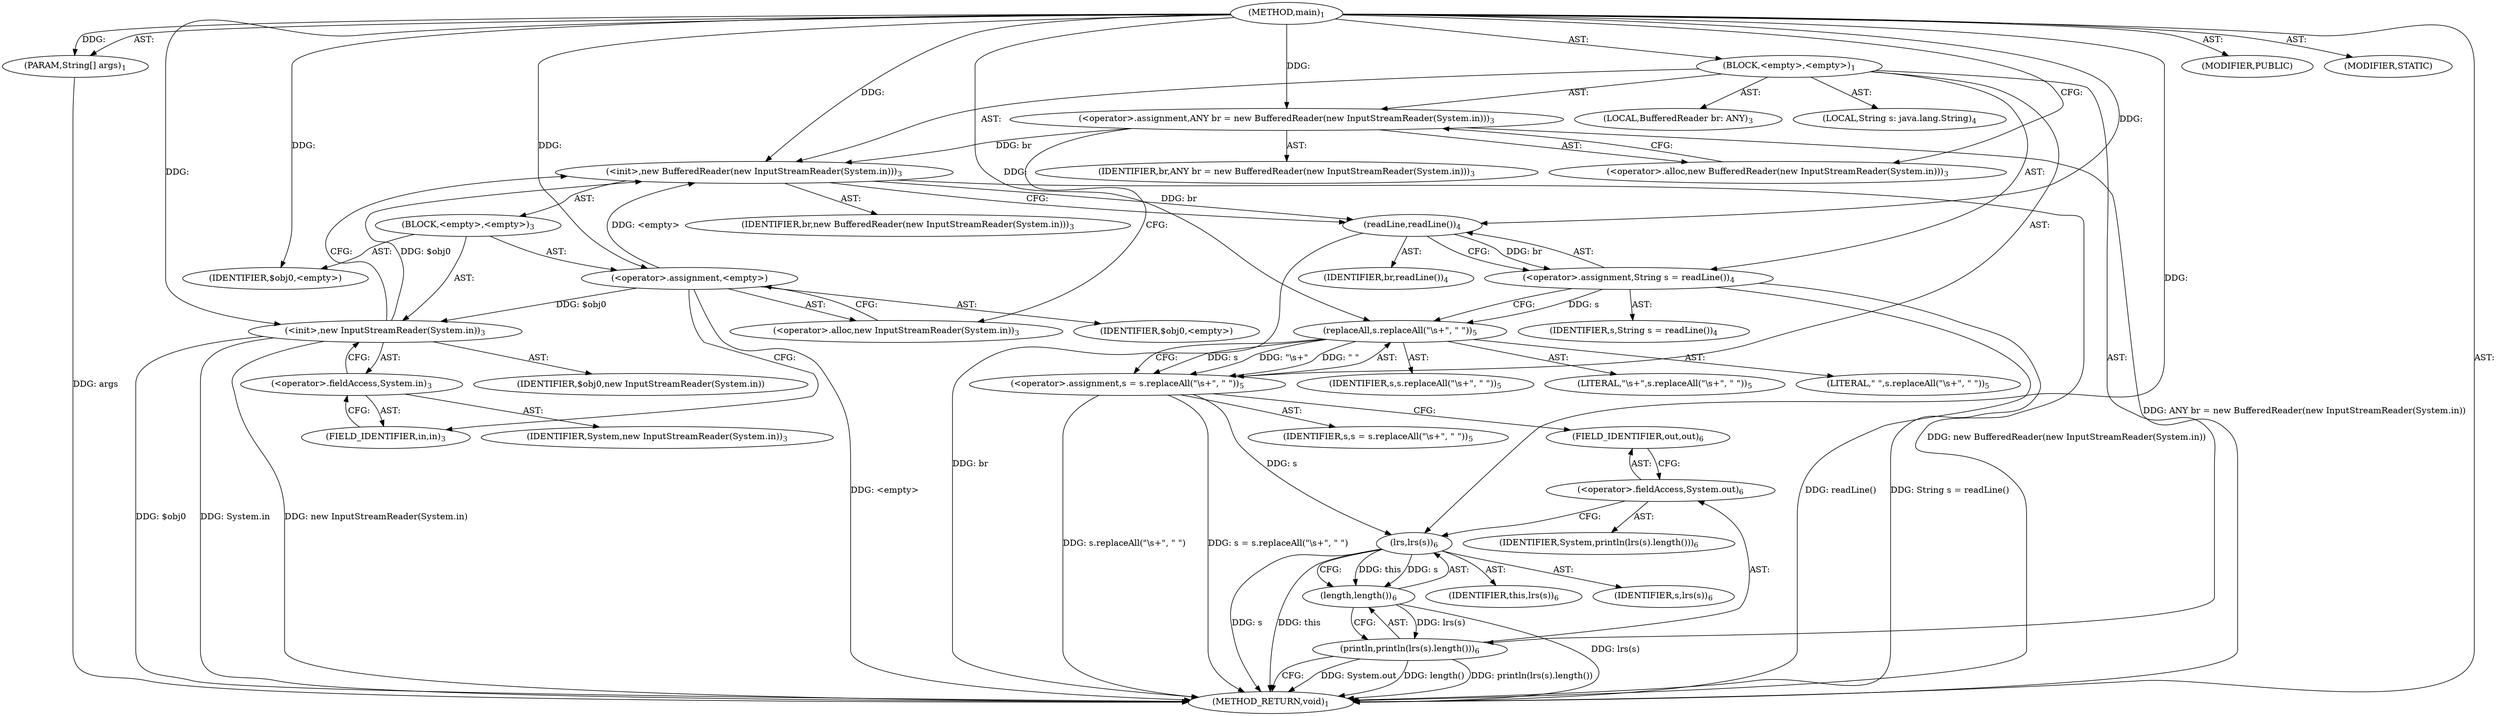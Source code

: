 digraph "main" {  
"19" [label = <(METHOD,main)<SUB>1</SUB>> ]
"20" [label = <(PARAM,String[] args)<SUB>1</SUB>> ]
"21" [label = <(BLOCK,&lt;empty&gt;,&lt;empty&gt;)<SUB>1</SUB>> ]
"4" [label = <(LOCAL,BufferedReader br: ANY)<SUB>3</SUB>> ]
"22" [label = <(&lt;operator&gt;.assignment,ANY br = new BufferedReader(new InputStreamReader(System.in)))<SUB>3</SUB>> ]
"23" [label = <(IDENTIFIER,br,ANY br = new BufferedReader(new InputStreamReader(System.in)))<SUB>3</SUB>> ]
"24" [label = <(&lt;operator&gt;.alloc,new BufferedReader(new InputStreamReader(System.in)))<SUB>3</SUB>> ]
"25" [label = <(&lt;init&gt;,new BufferedReader(new InputStreamReader(System.in)))<SUB>3</SUB>> ]
"3" [label = <(IDENTIFIER,br,new BufferedReader(new InputStreamReader(System.in)))<SUB>3</SUB>> ]
"26" [label = <(BLOCK,&lt;empty&gt;,&lt;empty&gt;)<SUB>3</SUB>> ]
"27" [label = <(&lt;operator&gt;.assignment,&lt;empty&gt;)> ]
"28" [label = <(IDENTIFIER,$obj0,&lt;empty&gt;)> ]
"29" [label = <(&lt;operator&gt;.alloc,new InputStreamReader(System.in))<SUB>3</SUB>> ]
"30" [label = <(&lt;init&gt;,new InputStreamReader(System.in))<SUB>3</SUB>> ]
"31" [label = <(IDENTIFIER,$obj0,new InputStreamReader(System.in))> ]
"32" [label = <(&lt;operator&gt;.fieldAccess,System.in)<SUB>3</SUB>> ]
"33" [label = <(IDENTIFIER,System,new InputStreamReader(System.in))<SUB>3</SUB>> ]
"34" [label = <(FIELD_IDENTIFIER,in,in)<SUB>3</SUB>> ]
"35" [label = <(IDENTIFIER,$obj0,&lt;empty&gt;)> ]
"36" [label = <(LOCAL,String s: java.lang.String)<SUB>4</SUB>> ]
"37" [label = <(&lt;operator&gt;.assignment,String s = readLine())<SUB>4</SUB>> ]
"38" [label = <(IDENTIFIER,s,String s = readLine())<SUB>4</SUB>> ]
"39" [label = <(readLine,readLine())<SUB>4</SUB>> ]
"40" [label = <(IDENTIFIER,br,readLine())<SUB>4</SUB>> ]
"41" [label = <(&lt;operator&gt;.assignment,s = s.replaceAll(&quot;\\s+&quot;, &quot; &quot;))<SUB>5</SUB>> ]
"42" [label = <(IDENTIFIER,s,s = s.replaceAll(&quot;\\s+&quot;, &quot; &quot;))<SUB>5</SUB>> ]
"43" [label = <(replaceAll,s.replaceAll(&quot;\\s+&quot;, &quot; &quot;))<SUB>5</SUB>> ]
"44" [label = <(IDENTIFIER,s,s.replaceAll(&quot;\\s+&quot;, &quot; &quot;))<SUB>5</SUB>> ]
"45" [label = <(LITERAL,&quot;\\s+&quot;,s.replaceAll(&quot;\\s+&quot;, &quot; &quot;))<SUB>5</SUB>> ]
"46" [label = <(LITERAL,&quot; &quot;,s.replaceAll(&quot;\\s+&quot;, &quot; &quot;))<SUB>5</SUB>> ]
"47" [label = <(println,println(lrs(s).length()))<SUB>6</SUB>> ]
"48" [label = <(&lt;operator&gt;.fieldAccess,System.out)<SUB>6</SUB>> ]
"49" [label = <(IDENTIFIER,System,println(lrs(s).length()))<SUB>6</SUB>> ]
"50" [label = <(FIELD_IDENTIFIER,out,out)<SUB>6</SUB>> ]
"51" [label = <(length,length())<SUB>6</SUB>> ]
"52" [label = <(lrs,lrs(s))<SUB>6</SUB>> ]
"53" [label = <(IDENTIFIER,this,lrs(s))<SUB>6</SUB>> ]
"54" [label = <(IDENTIFIER,s,lrs(s))<SUB>6</SUB>> ]
"55" [label = <(MODIFIER,PUBLIC)> ]
"56" [label = <(MODIFIER,STATIC)> ]
"57" [label = <(METHOD_RETURN,void)<SUB>1</SUB>> ]
  "19" -> "20"  [ label = "AST: "] 
  "19" -> "21"  [ label = "AST: "] 
  "19" -> "55"  [ label = "AST: "] 
  "19" -> "56"  [ label = "AST: "] 
  "19" -> "57"  [ label = "AST: "] 
  "21" -> "4"  [ label = "AST: "] 
  "21" -> "22"  [ label = "AST: "] 
  "21" -> "25"  [ label = "AST: "] 
  "21" -> "36"  [ label = "AST: "] 
  "21" -> "37"  [ label = "AST: "] 
  "21" -> "41"  [ label = "AST: "] 
  "21" -> "47"  [ label = "AST: "] 
  "22" -> "23"  [ label = "AST: "] 
  "22" -> "24"  [ label = "AST: "] 
  "25" -> "3"  [ label = "AST: "] 
  "25" -> "26"  [ label = "AST: "] 
  "26" -> "27"  [ label = "AST: "] 
  "26" -> "30"  [ label = "AST: "] 
  "26" -> "35"  [ label = "AST: "] 
  "27" -> "28"  [ label = "AST: "] 
  "27" -> "29"  [ label = "AST: "] 
  "30" -> "31"  [ label = "AST: "] 
  "30" -> "32"  [ label = "AST: "] 
  "32" -> "33"  [ label = "AST: "] 
  "32" -> "34"  [ label = "AST: "] 
  "37" -> "38"  [ label = "AST: "] 
  "37" -> "39"  [ label = "AST: "] 
  "39" -> "40"  [ label = "AST: "] 
  "41" -> "42"  [ label = "AST: "] 
  "41" -> "43"  [ label = "AST: "] 
  "43" -> "44"  [ label = "AST: "] 
  "43" -> "45"  [ label = "AST: "] 
  "43" -> "46"  [ label = "AST: "] 
  "47" -> "48"  [ label = "AST: "] 
  "47" -> "51"  [ label = "AST: "] 
  "48" -> "49"  [ label = "AST: "] 
  "48" -> "50"  [ label = "AST: "] 
  "51" -> "52"  [ label = "AST: "] 
  "52" -> "53"  [ label = "AST: "] 
  "52" -> "54"  [ label = "AST: "] 
  "22" -> "29"  [ label = "CFG: "] 
  "25" -> "39"  [ label = "CFG: "] 
  "37" -> "43"  [ label = "CFG: "] 
  "41" -> "50"  [ label = "CFG: "] 
  "47" -> "57"  [ label = "CFG: "] 
  "24" -> "22"  [ label = "CFG: "] 
  "39" -> "37"  [ label = "CFG: "] 
  "43" -> "41"  [ label = "CFG: "] 
  "48" -> "52"  [ label = "CFG: "] 
  "51" -> "47"  [ label = "CFG: "] 
  "27" -> "34"  [ label = "CFG: "] 
  "30" -> "25"  [ label = "CFG: "] 
  "50" -> "48"  [ label = "CFG: "] 
  "52" -> "51"  [ label = "CFG: "] 
  "29" -> "27"  [ label = "CFG: "] 
  "32" -> "30"  [ label = "CFG: "] 
  "34" -> "32"  [ label = "CFG: "] 
  "19" -> "24"  [ label = "CFG: "] 
  "20" -> "57"  [ label = "DDG: args"] 
  "22" -> "57"  [ label = "DDG: ANY br = new BufferedReader(new InputStreamReader(System.in))"] 
  "27" -> "57"  [ label = "DDG: &lt;empty&gt;"] 
  "30" -> "57"  [ label = "DDG: $obj0"] 
  "30" -> "57"  [ label = "DDG: System.in"] 
  "30" -> "57"  [ label = "DDG: new InputStreamReader(System.in)"] 
  "25" -> "57"  [ label = "DDG: new BufferedReader(new InputStreamReader(System.in))"] 
  "39" -> "57"  [ label = "DDG: br"] 
  "37" -> "57"  [ label = "DDG: readLine()"] 
  "37" -> "57"  [ label = "DDG: String s = readLine()"] 
  "41" -> "57"  [ label = "DDG: s.replaceAll(&quot;\\s+&quot;, &quot; &quot;)"] 
  "41" -> "57"  [ label = "DDG: s = s.replaceAll(&quot;\\s+&quot;, &quot; &quot;)"] 
  "47" -> "57"  [ label = "DDG: System.out"] 
  "52" -> "57"  [ label = "DDG: s"] 
  "51" -> "57"  [ label = "DDG: lrs(s)"] 
  "47" -> "57"  [ label = "DDG: length()"] 
  "47" -> "57"  [ label = "DDG: println(lrs(s).length())"] 
  "52" -> "57"  [ label = "DDG: this"] 
  "19" -> "20"  [ label = "DDG: "] 
  "19" -> "22"  [ label = "DDG: "] 
  "39" -> "37"  [ label = "DDG: br"] 
  "43" -> "41"  [ label = "DDG: s"] 
  "43" -> "41"  [ label = "DDG: &quot;\\s+&quot;"] 
  "43" -> "41"  [ label = "DDG: &quot; &quot;"] 
  "22" -> "25"  [ label = "DDG: br"] 
  "19" -> "25"  [ label = "DDG: "] 
  "27" -> "25"  [ label = "DDG: &lt;empty&gt;"] 
  "30" -> "25"  [ label = "DDG: $obj0"] 
  "51" -> "47"  [ label = "DDG: lrs(s)"] 
  "19" -> "27"  [ label = "DDG: "] 
  "19" -> "35"  [ label = "DDG: "] 
  "25" -> "39"  [ label = "DDG: br"] 
  "19" -> "39"  [ label = "DDG: "] 
  "37" -> "43"  [ label = "DDG: s"] 
  "19" -> "43"  [ label = "DDG: "] 
  "52" -> "51"  [ label = "DDG: this"] 
  "52" -> "51"  [ label = "DDG: s"] 
  "27" -> "30"  [ label = "DDG: $obj0"] 
  "19" -> "30"  [ label = "DDG: "] 
  "19" -> "52"  [ label = "DDG: "] 
  "41" -> "52"  [ label = "DDG: s"] 
}
